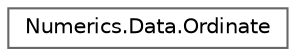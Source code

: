 digraph "Graphical Class Hierarchy"
{
 // LATEX_PDF_SIZE
  bgcolor="transparent";
  edge [fontname=Helvetica,fontsize=10,labelfontname=Helvetica,labelfontsize=10];
  node [fontname=Helvetica,fontsize=10,shape=box,height=0.2,width=0.4];
  rankdir="LR";
  Node0 [id="Node000000",label="Numerics.Data.Ordinate",height=0.2,width=0.4,color="grey40", fillcolor="white", style="filled",URL="$struct_numerics_1_1_data_1_1_ordinate.html",tooltip="Class to store ordinate information where X and Y are stored as double precision numbers."];
}
